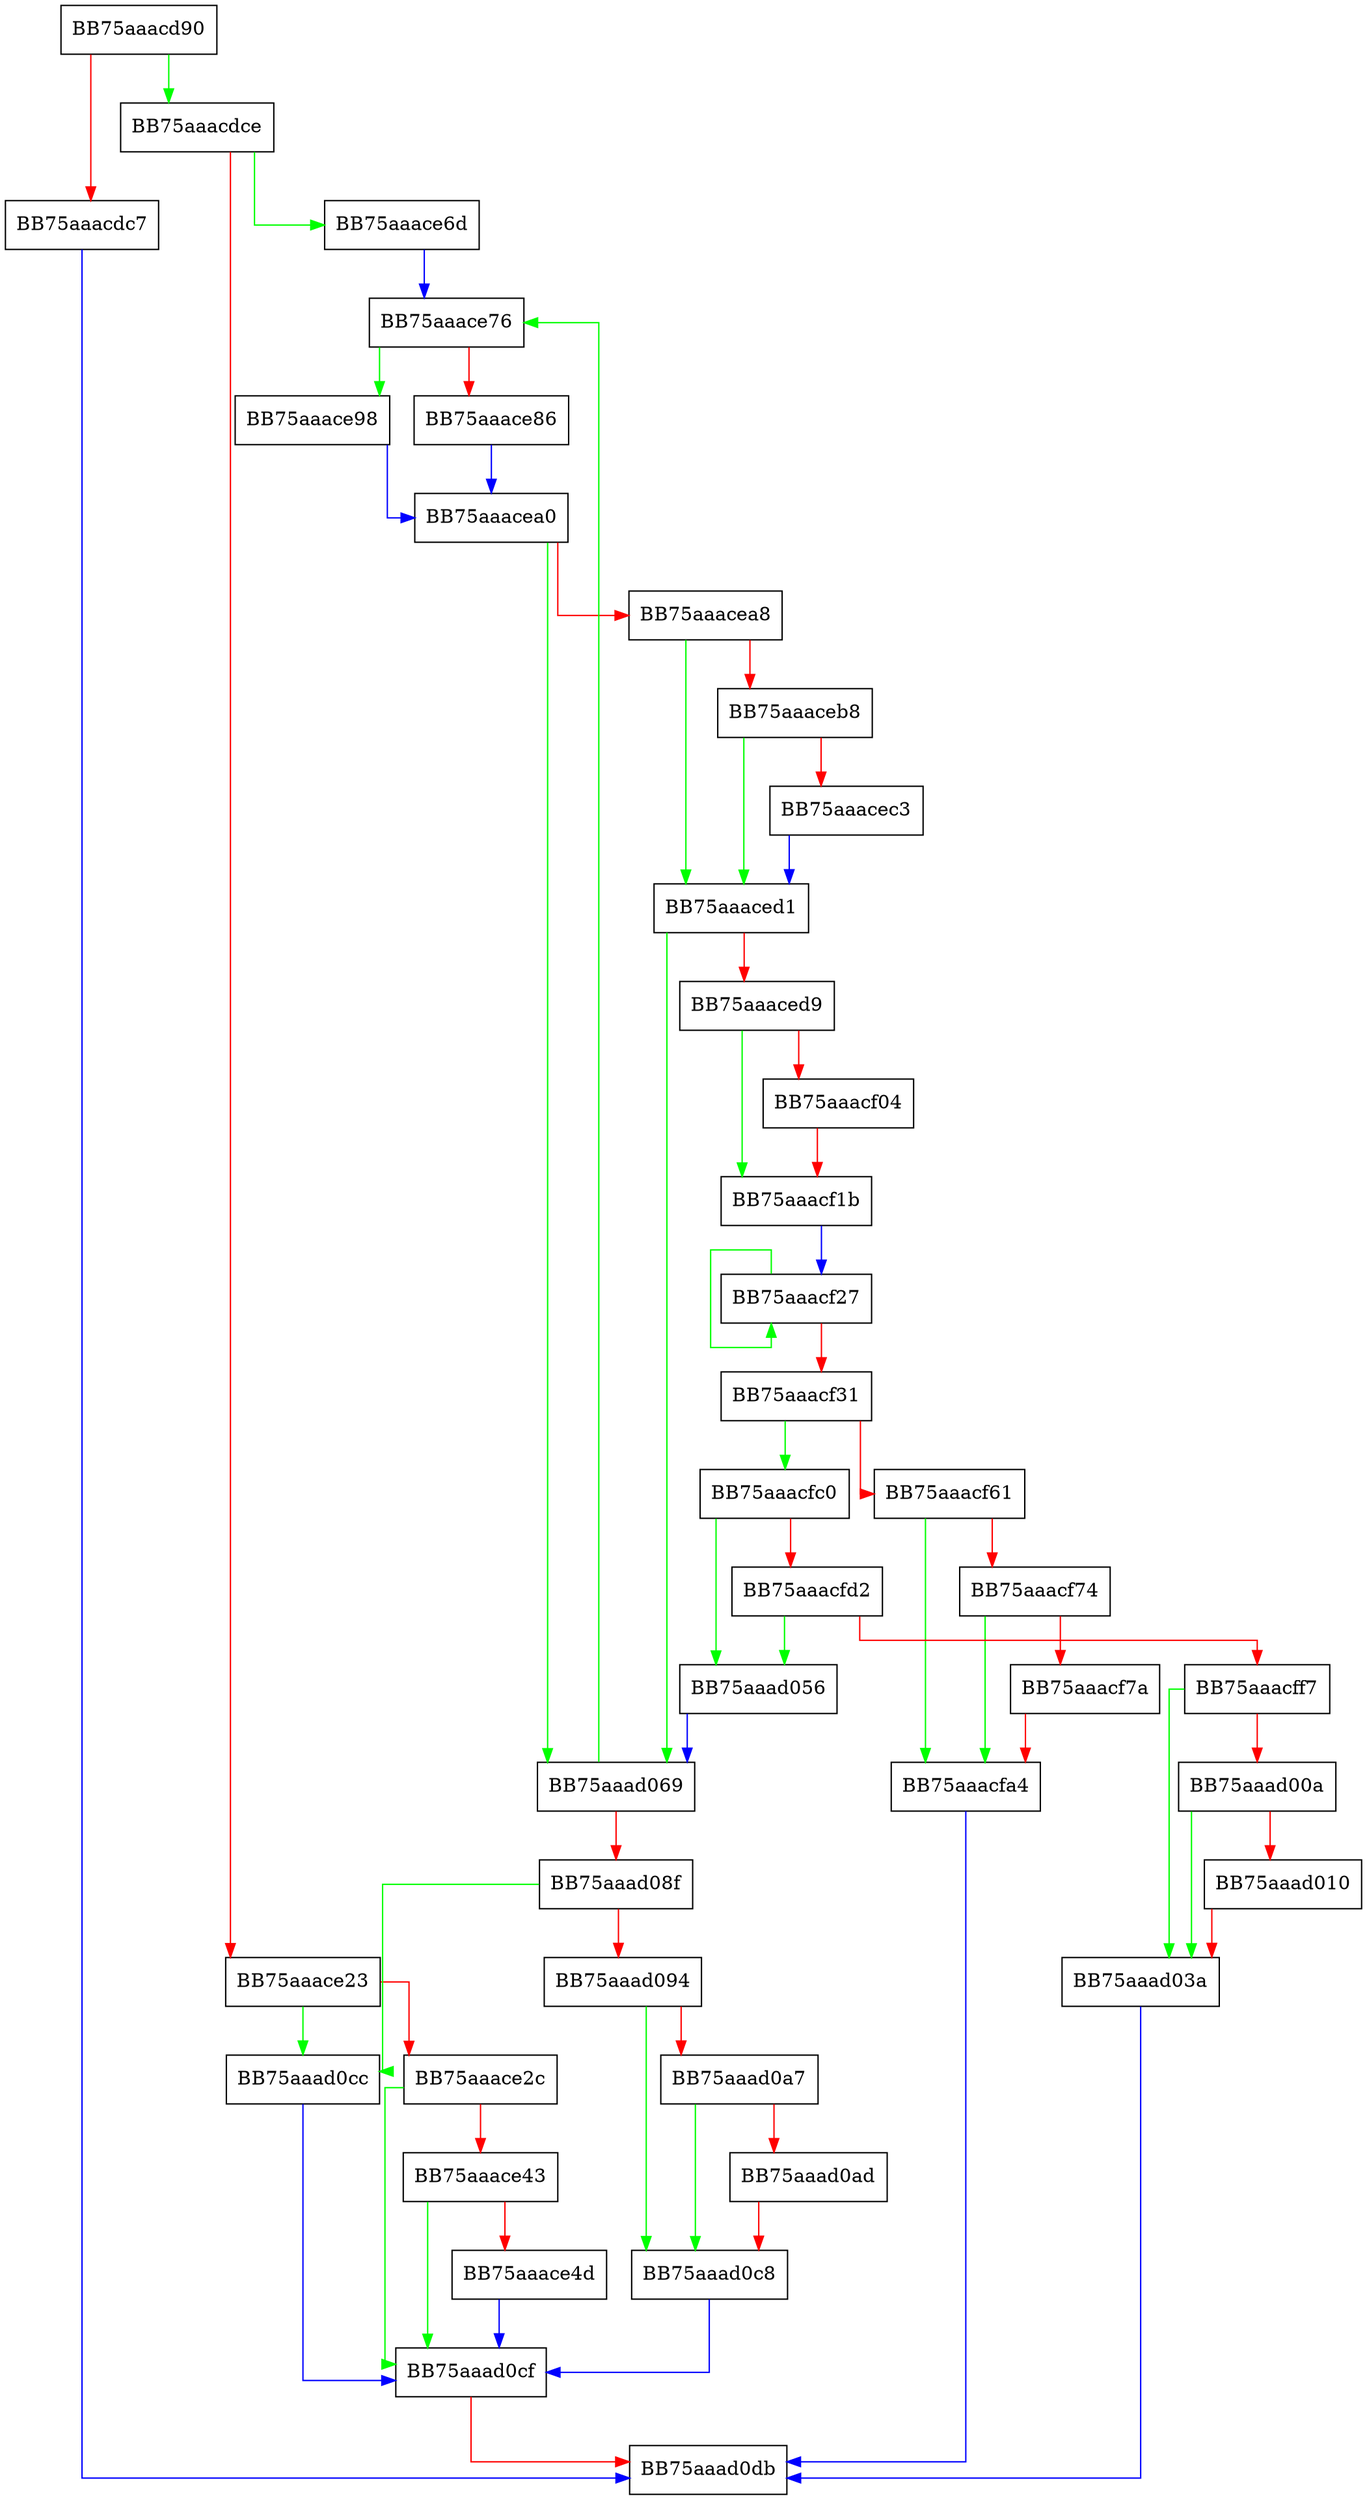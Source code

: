 digraph RecurseSetDaclOnObject {
  node [shape="box"];
  graph [splines=ortho];
  BB75aaacd90 -> BB75aaacdce [color="green"];
  BB75aaacd90 -> BB75aaacdc7 [color="red"];
  BB75aaacdc7 -> BB75aaad0db [color="blue"];
  BB75aaacdce -> BB75aaace6d [color="green"];
  BB75aaacdce -> BB75aaace23 [color="red"];
  BB75aaace23 -> BB75aaad0cc [color="green"];
  BB75aaace23 -> BB75aaace2c [color="red"];
  BB75aaace2c -> BB75aaad0cf [color="green"];
  BB75aaace2c -> BB75aaace43 [color="red"];
  BB75aaace43 -> BB75aaad0cf [color="green"];
  BB75aaace43 -> BB75aaace4d [color="red"];
  BB75aaace4d -> BB75aaad0cf [color="blue"];
  BB75aaace6d -> BB75aaace76 [color="blue"];
  BB75aaace76 -> BB75aaace98 [color="green"];
  BB75aaace76 -> BB75aaace86 [color="red"];
  BB75aaace86 -> BB75aaacea0 [color="blue"];
  BB75aaace98 -> BB75aaacea0 [color="blue"];
  BB75aaacea0 -> BB75aaad069 [color="green"];
  BB75aaacea0 -> BB75aaacea8 [color="red"];
  BB75aaacea8 -> BB75aaaced1 [color="green"];
  BB75aaacea8 -> BB75aaaceb8 [color="red"];
  BB75aaaceb8 -> BB75aaaced1 [color="green"];
  BB75aaaceb8 -> BB75aaacec3 [color="red"];
  BB75aaacec3 -> BB75aaaced1 [color="blue"];
  BB75aaaced1 -> BB75aaad069 [color="green"];
  BB75aaaced1 -> BB75aaaced9 [color="red"];
  BB75aaaced9 -> BB75aaacf1b [color="green"];
  BB75aaaced9 -> BB75aaacf04 [color="red"];
  BB75aaacf04 -> BB75aaacf1b [color="red"];
  BB75aaacf1b -> BB75aaacf27 [color="blue"];
  BB75aaacf27 -> BB75aaacf27 [color="green"];
  BB75aaacf27 -> BB75aaacf31 [color="red"];
  BB75aaacf31 -> BB75aaacfc0 [color="green"];
  BB75aaacf31 -> BB75aaacf61 [color="red"];
  BB75aaacf61 -> BB75aaacfa4 [color="green"];
  BB75aaacf61 -> BB75aaacf74 [color="red"];
  BB75aaacf74 -> BB75aaacfa4 [color="green"];
  BB75aaacf74 -> BB75aaacf7a [color="red"];
  BB75aaacf7a -> BB75aaacfa4 [color="red"];
  BB75aaacfa4 -> BB75aaad0db [color="blue"];
  BB75aaacfc0 -> BB75aaad056 [color="green"];
  BB75aaacfc0 -> BB75aaacfd2 [color="red"];
  BB75aaacfd2 -> BB75aaad056 [color="green"];
  BB75aaacfd2 -> BB75aaacff7 [color="red"];
  BB75aaacff7 -> BB75aaad03a [color="green"];
  BB75aaacff7 -> BB75aaad00a [color="red"];
  BB75aaad00a -> BB75aaad03a [color="green"];
  BB75aaad00a -> BB75aaad010 [color="red"];
  BB75aaad010 -> BB75aaad03a [color="red"];
  BB75aaad03a -> BB75aaad0db [color="blue"];
  BB75aaad056 -> BB75aaad069 [color="blue"];
  BB75aaad069 -> BB75aaace76 [color="green"];
  BB75aaad069 -> BB75aaad08f [color="red"];
  BB75aaad08f -> BB75aaad0cc [color="green"];
  BB75aaad08f -> BB75aaad094 [color="red"];
  BB75aaad094 -> BB75aaad0c8 [color="green"];
  BB75aaad094 -> BB75aaad0a7 [color="red"];
  BB75aaad0a7 -> BB75aaad0c8 [color="green"];
  BB75aaad0a7 -> BB75aaad0ad [color="red"];
  BB75aaad0ad -> BB75aaad0c8 [color="red"];
  BB75aaad0c8 -> BB75aaad0cf [color="blue"];
  BB75aaad0cc -> BB75aaad0cf [color="blue"];
  BB75aaad0cf -> BB75aaad0db [color="red"];
}